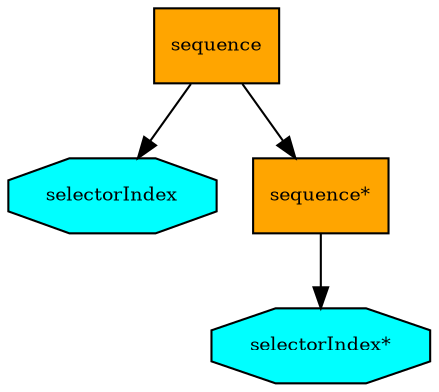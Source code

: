 digraph pastafarianism {
ordering=out;
graph [fontname="times-roman"];
node [fontname="times-roman"];
edge [fontname="times-roman"];
sequence [fillcolor=orange, fontcolor=black, fontsize=9, label=sequence, shape=box, style=filled];
selectorIndex [fillcolor=cyan, fontcolor=black, fontsize=9, label=selectorIndex, shape=octagon, style=filled];
sequence -> selectorIndex;
"sequence*" [fillcolor=orange, fontcolor=black, fontsize=9, label="sequence*", shape=box, style=filled];
sequence -> "sequence*";
"selectorIndex*" [fillcolor=cyan, fontcolor=black, fontsize=9, label="selectorIndex*", shape=octagon, style=filled];
"sequence*" -> "selectorIndex*";
}

